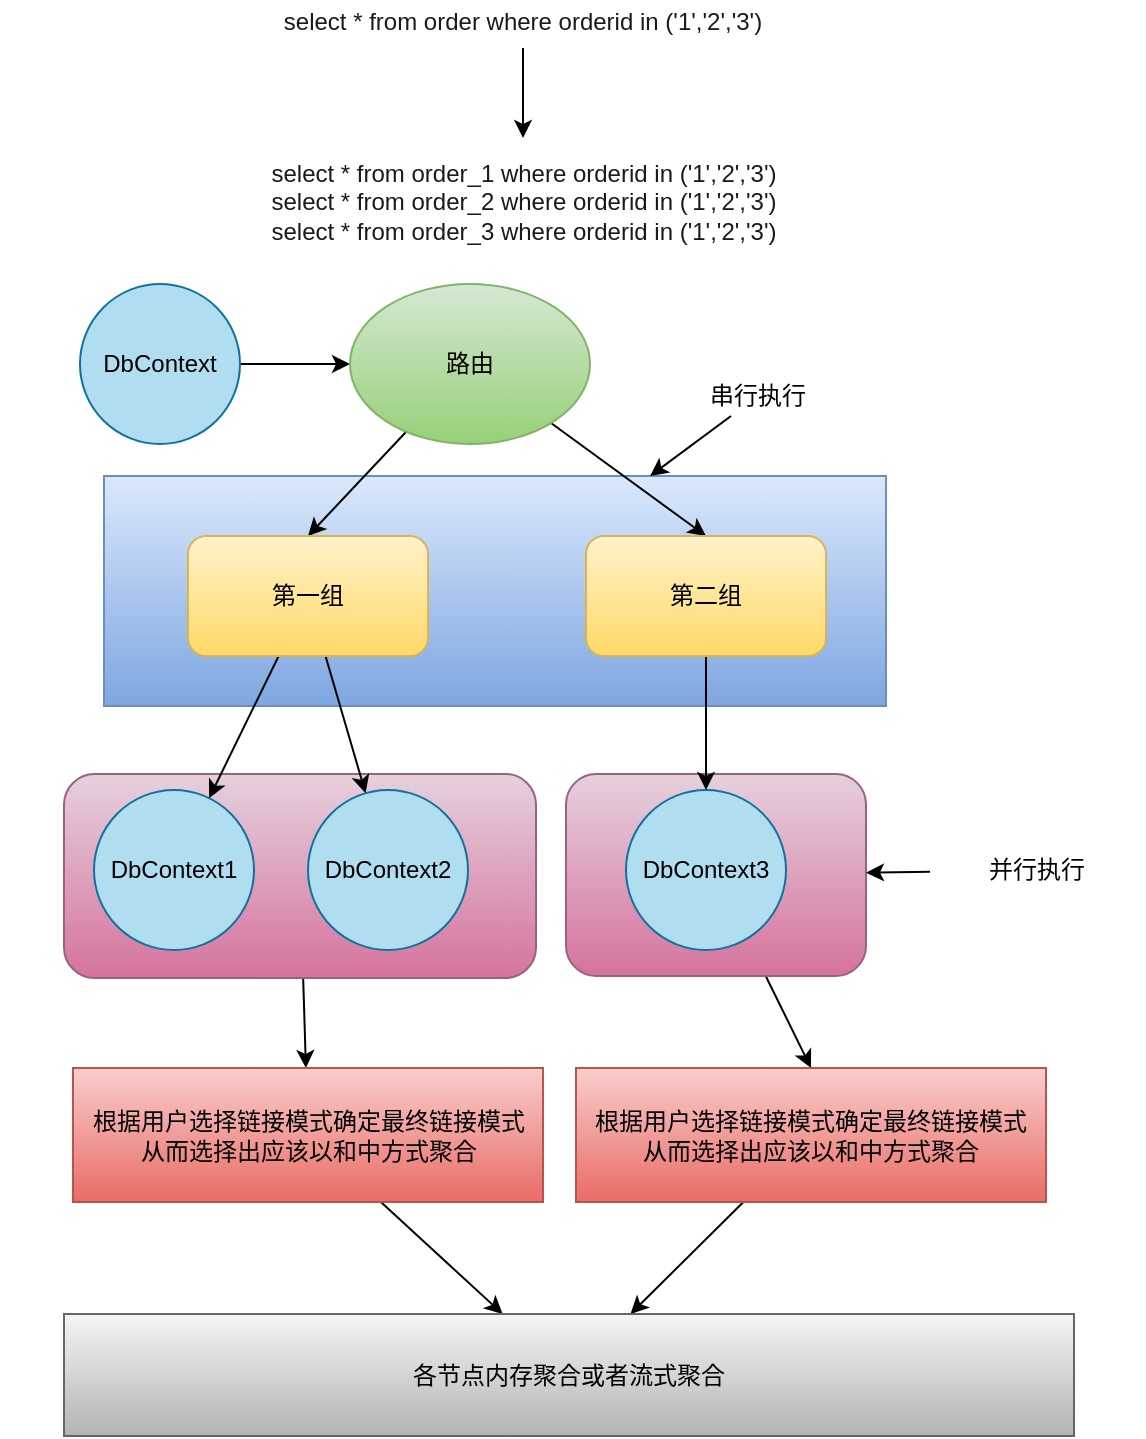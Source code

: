<mxfile>
    <diagram id="KxxCYpZG0IE6xKD5vY3F" name="第 1 页">
        <mxGraphModel dx="1620" dy="1086" grid="0" gridSize="10" guides="1" tooltips="1" connect="1" arrows="1" fold="1" page="1" pageScale="1" pageWidth="827" pageHeight="1169" background="#ffffff" math="0" shadow="0">
            <root>
                <mxCell id="0"/>
                <mxCell id="1" parent="0"/>
                <mxCell id="35" style="edgeStyle=none;html=1;entryX=0.5;entryY=0;entryDx=0;entryDy=0;strokeColor=#000000;" edge="1" parent="1" source="27" target="34">
                    <mxGeometry relative="1" as="geometry"/>
                </mxCell>
                <mxCell id="27" value="" style="rounded=1;whiteSpace=wrap;html=1;gradientColor=#d5739d;fillColor=#e6d0de;strokeColor=#996185;" vertex="1" parent="1">
                    <mxGeometry x="387" y="460" width="150" height="101" as="geometry"/>
                </mxCell>
                <mxCell id="33" style="edgeStyle=none;html=1;strokeColor=#000000;" edge="1" parent="1" source="25" target="32">
                    <mxGeometry relative="1" as="geometry"/>
                </mxCell>
                <mxCell id="25" value="" style="rounded=1;whiteSpace=wrap;html=1;gradientColor=#d5739d;fillColor=#e6d0de;strokeColor=#996185;" vertex="1" parent="1">
                    <mxGeometry x="136" y="460" width="236" height="102" as="geometry"/>
                </mxCell>
                <mxCell id="22" value="" style="rounded=0;whiteSpace=wrap;html=1;gradientColor=#7ea6e0;fillColor=#dae8fc;strokeColor=#6c8ebf;" vertex="1" parent="1">
                    <mxGeometry x="156" y="311" width="391" height="115" as="geometry"/>
                </mxCell>
                <mxCell id="15" style="edgeStyle=none;html=1;strokeColor=#000000;" edge="1" parent="1" source="2" target="9">
                    <mxGeometry relative="1" as="geometry"/>
                </mxCell>
                <mxCell id="2" value="&lt;font color=&quot;#000000&quot;&gt;DbContext&lt;/font&gt;" style="ellipse;whiteSpace=wrap;html=1;aspect=fixed;fillColor=#b1ddf0;strokeColor=#10739e;" vertex="1" parent="1">
                    <mxGeometry x="144" y="215" width="80" height="80" as="geometry"/>
                </mxCell>
                <mxCell id="6" style="edgeStyle=none;html=1;entryX=0.5;entryY=0;entryDx=0;entryDy=0;strokeColor=#000000;" edge="1" parent="1" target="4">
                    <mxGeometry relative="1" as="geometry">
                        <mxPoint x="365.5" y="97" as="sourcePoint"/>
                    </mxGeometry>
                </mxCell>
                <mxCell id="3" value="&lt;font color=&quot;#1a1a1a&quot;&gt;select * from order where orderid in ('1','2','3')&lt;/font&gt;" style="text;html=1;strokeColor=none;fillColor=none;align=center;verticalAlign=middle;whiteSpace=wrap;rounded=0;" vertex="1" parent="1">
                    <mxGeometry x="104" y="73" width="523" height="22" as="geometry"/>
                </mxCell>
                <mxCell id="4" value="&lt;span style=&quot;color: rgb(26 , 26 , 26)&quot;&gt;select * from order_1 where orderid in ('1','2'&lt;/span&gt;&lt;span style=&quot;color: rgb(26 , 26 , 26)&quot;&gt;,'3'&lt;/span&gt;&lt;span style=&quot;color: rgb(26 , 26 , 26)&quot;&gt;)&lt;br&gt;&lt;/span&gt;&lt;span style=&quot;color: rgb(26 , 26 , 26)&quot;&gt;select * from order_2 where orderid in ('1','2'&lt;/span&gt;&lt;span style=&quot;color: rgb(26 , 26 , 26)&quot;&gt;,'3'&lt;/span&gt;&lt;span style=&quot;color: rgb(26 , 26 , 26)&quot;&gt;)&lt;br&gt;&lt;/span&gt;&lt;span style=&quot;color: rgb(26 , 26 , 26)&quot;&gt;select * from order_3 where orderid in ('1','2'&lt;/span&gt;&lt;span style=&quot;color: rgb(26 , 26 , 26)&quot;&gt;,'3'&lt;/span&gt;&lt;span style=&quot;color: rgb(26 , 26 , 26)&quot;&gt;)&lt;/span&gt;&lt;span style=&quot;color: rgb(26 , 26 , 26)&quot;&gt;&lt;br&gt;&lt;/span&gt;" style="text;html=1;strokeColor=none;fillColor=none;align=center;verticalAlign=middle;whiteSpace=wrap;rounded=0;" vertex="1" parent="1">
                    <mxGeometry x="137.5" y="142" width="456" height="64" as="geometry"/>
                </mxCell>
                <mxCell id="16" style="edgeStyle=none;html=1;entryX=0.5;entryY=0;entryDx=0;entryDy=0;strokeColor=#000000;" edge="1" parent="1" source="9" target="13">
                    <mxGeometry relative="1" as="geometry"/>
                </mxCell>
                <mxCell id="17" style="edgeStyle=none;html=1;entryX=0.5;entryY=0;entryDx=0;entryDy=0;strokeColor=#000000;" edge="1" parent="1" source="9" target="14">
                    <mxGeometry relative="1" as="geometry"/>
                </mxCell>
                <mxCell id="9" value="&lt;font color=&quot;#000000&quot;&gt;路由&lt;/font&gt;" style="ellipse;whiteSpace=wrap;html=1;gradientColor=#97d077;fillColor=#d5e8d4;strokeColor=#82b366;" vertex="1" parent="1">
                    <mxGeometry x="279" y="215" width="120" height="80" as="geometry"/>
                </mxCell>
                <mxCell id="10" value="&lt;font color=&quot;#000000&quot;&gt;DbContext1&lt;/font&gt;" style="ellipse;whiteSpace=wrap;html=1;aspect=fixed;fillColor=#b1ddf0;strokeColor=#10739e;" vertex="1" parent="1">
                    <mxGeometry x="151" y="468" width="80" height="80" as="geometry"/>
                </mxCell>
                <mxCell id="11" value="&lt;font color=&quot;#000000&quot;&gt;DbContext2&lt;/font&gt;" style="ellipse;whiteSpace=wrap;html=1;aspect=fixed;fillColor=#b1ddf0;strokeColor=#10739e;" vertex="1" parent="1">
                    <mxGeometry x="258" y="468" width="80" height="80" as="geometry"/>
                </mxCell>
                <mxCell id="12" value="&lt;font color=&quot;#000000&quot;&gt;DbContext3&lt;/font&gt;" style="ellipse;whiteSpace=wrap;html=1;aspect=fixed;fillColor=#b1ddf0;strokeColor=#10739e;" vertex="1" parent="1">
                    <mxGeometry x="417" y="468" width="80" height="80" as="geometry"/>
                </mxCell>
                <mxCell id="18" style="edgeStyle=none;html=1;strokeColor=#000000;" edge="1" parent="1" source="13" target="10">
                    <mxGeometry relative="1" as="geometry"/>
                </mxCell>
                <mxCell id="19" style="edgeStyle=none;html=1;strokeColor=#000000;" edge="1" parent="1" source="13" target="11">
                    <mxGeometry relative="1" as="geometry"/>
                </mxCell>
                <mxCell id="13" value="&lt;font color=&quot;#000000&quot;&gt;第一组&lt;/font&gt;" style="rounded=1;whiteSpace=wrap;html=1;gradientColor=#ffd966;fillColor=#fff2cc;strokeColor=#d6b656;" vertex="1" parent="1">
                    <mxGeometry x="198" y="341" width="120" height="60" as="geometry"/>
                </mxCell>
                <mxCell id="20" style="edgeStyle=none;html=1;strokeColor=#000000;" edge="1" parent="1" source="14" target="12">
                    <mxGeometry relative="1" as="geometry"/>
                </mxCell>
                <mxCell id="14" value="&lt;font color=&quot;#000000&quot;&gt;第二组&lt;/font&gt;" style="rounded=1;whiteSpace=wrap;html=1;gradientColor=#ffd966;fillColor=#fff2cc;strokeColor=#d6b656;" vertex="1" parent="1">
                    <mxGeometry x="397" y="341" width="120" height="60" as="geometry"/>
                </mxCell>
                <mxCell id="24" style="edgeStyle=none;html=1;strokeColor=#000000;" edge="1" parent="1" source="23" target="22">
                    <mxGeometry relative="1" as="geometry"/>
                </mxCell>
                <mxCell id="23" value="&lt;font color=&quot;#000000&quot;&gt;串行执行&lt;/font&gt;" style="text;html=1;strokeColor=none;fillColor=none;align=center;verticalAlign=middle;whiteSpace=wrap;rounded=0;" vertex="1" parent="1">
                    <mxGeometry x="434" y="261" width="98" height="20" as="geometry"/>
                </mxCell>
                <mxCell id="30" style="edgeStyle=none;html=1;strokeColor=#000000;" edge="1" parent="1" source="26" target="27">
                    <mxGeometry relative="1" as="geometry"/>
                </mxCell>
                <mxCell id="26" value="&lt;font color=&quot;#000000&quot;&gt;并行执行&lt;/font&gt;" style="text;html=1;strokeColor=none;fillColor=none;align=center;verticalAlign=middle;whiteSpace=wrap;rounded=0;" vertex="1" parent="1">
                    <mxGeometry x="569" y="497" width="107" height="22" as="geometry"/>
                </mxCell>
                <mxCell id="37" style="edgeStyle=none;html=1;strokeColor=#000000;" edge="1" parent="1" source="32" target="36">
                    <mxGeometry relative="1" as="geometry"/>
                </mxCell>
                <mxCell id="32" value="&lt;font color=&quot;#000000&quot;&gt;根据用户选择链接模式确定最终链接模式&lt;br&gt;从而选择出应该以和中方式聚合&lt;br&gt;&lt;/font&gt;" style="rounded=0;whiteSpace=wrap;html=1;gradientColor=#ea6b66;fillColor=#f8cecc;strokeColor=#b85450;" vertex="1" parent="1">
                    <mxGeometry x="140.5" y="607" width="235" height="67" as="geometry"/>
                </mxCell>
                <mxCell id="38" style="edgeStyle=none;html=1;strokeColor=#000000;" edge="1" parent="1" source="34" target="36">
                    <mxGeometry relative="1" as="geometry"/>
                </mxCell>
                <mxCell id="34" value="&lt;font color=&quot;#000000&quot;&gt;根据用户选择链接模式确定最终链接模式&lt;br&gt;从而选择出应该以和中方式聚合&lt;br&gt;&lt;/font&gt;" style="rounded=0;whiteSpace=wrap;html=1;gradientColor=#ea6b66;fillColor=#f8cecc;strokeColor=#b85450;" vertex="1" parent="1">
                    <mxGeometry x="392" y="607" width="235" height="67" as="geometry"/>
                </mxCell>
                <mxCell id="36" value="&lt;font color=&quot;#000000&quot;&gt;各节点内存聚合或者流式聚合&lt;/font&gt;" style="rounded=0;whiteSpace=wrap;html=1;gradientColor=#b3b3b3;fillColor=#f5f5f5;strokeColor=#666666;" vertex="1" parent="1">
                    <mxGeometry x="136" y="730" width="505" height="61" as="geometry"/>
                </mxCell>
            </root>
        </mxGraphModel>
    </diagram>
</mxfile>